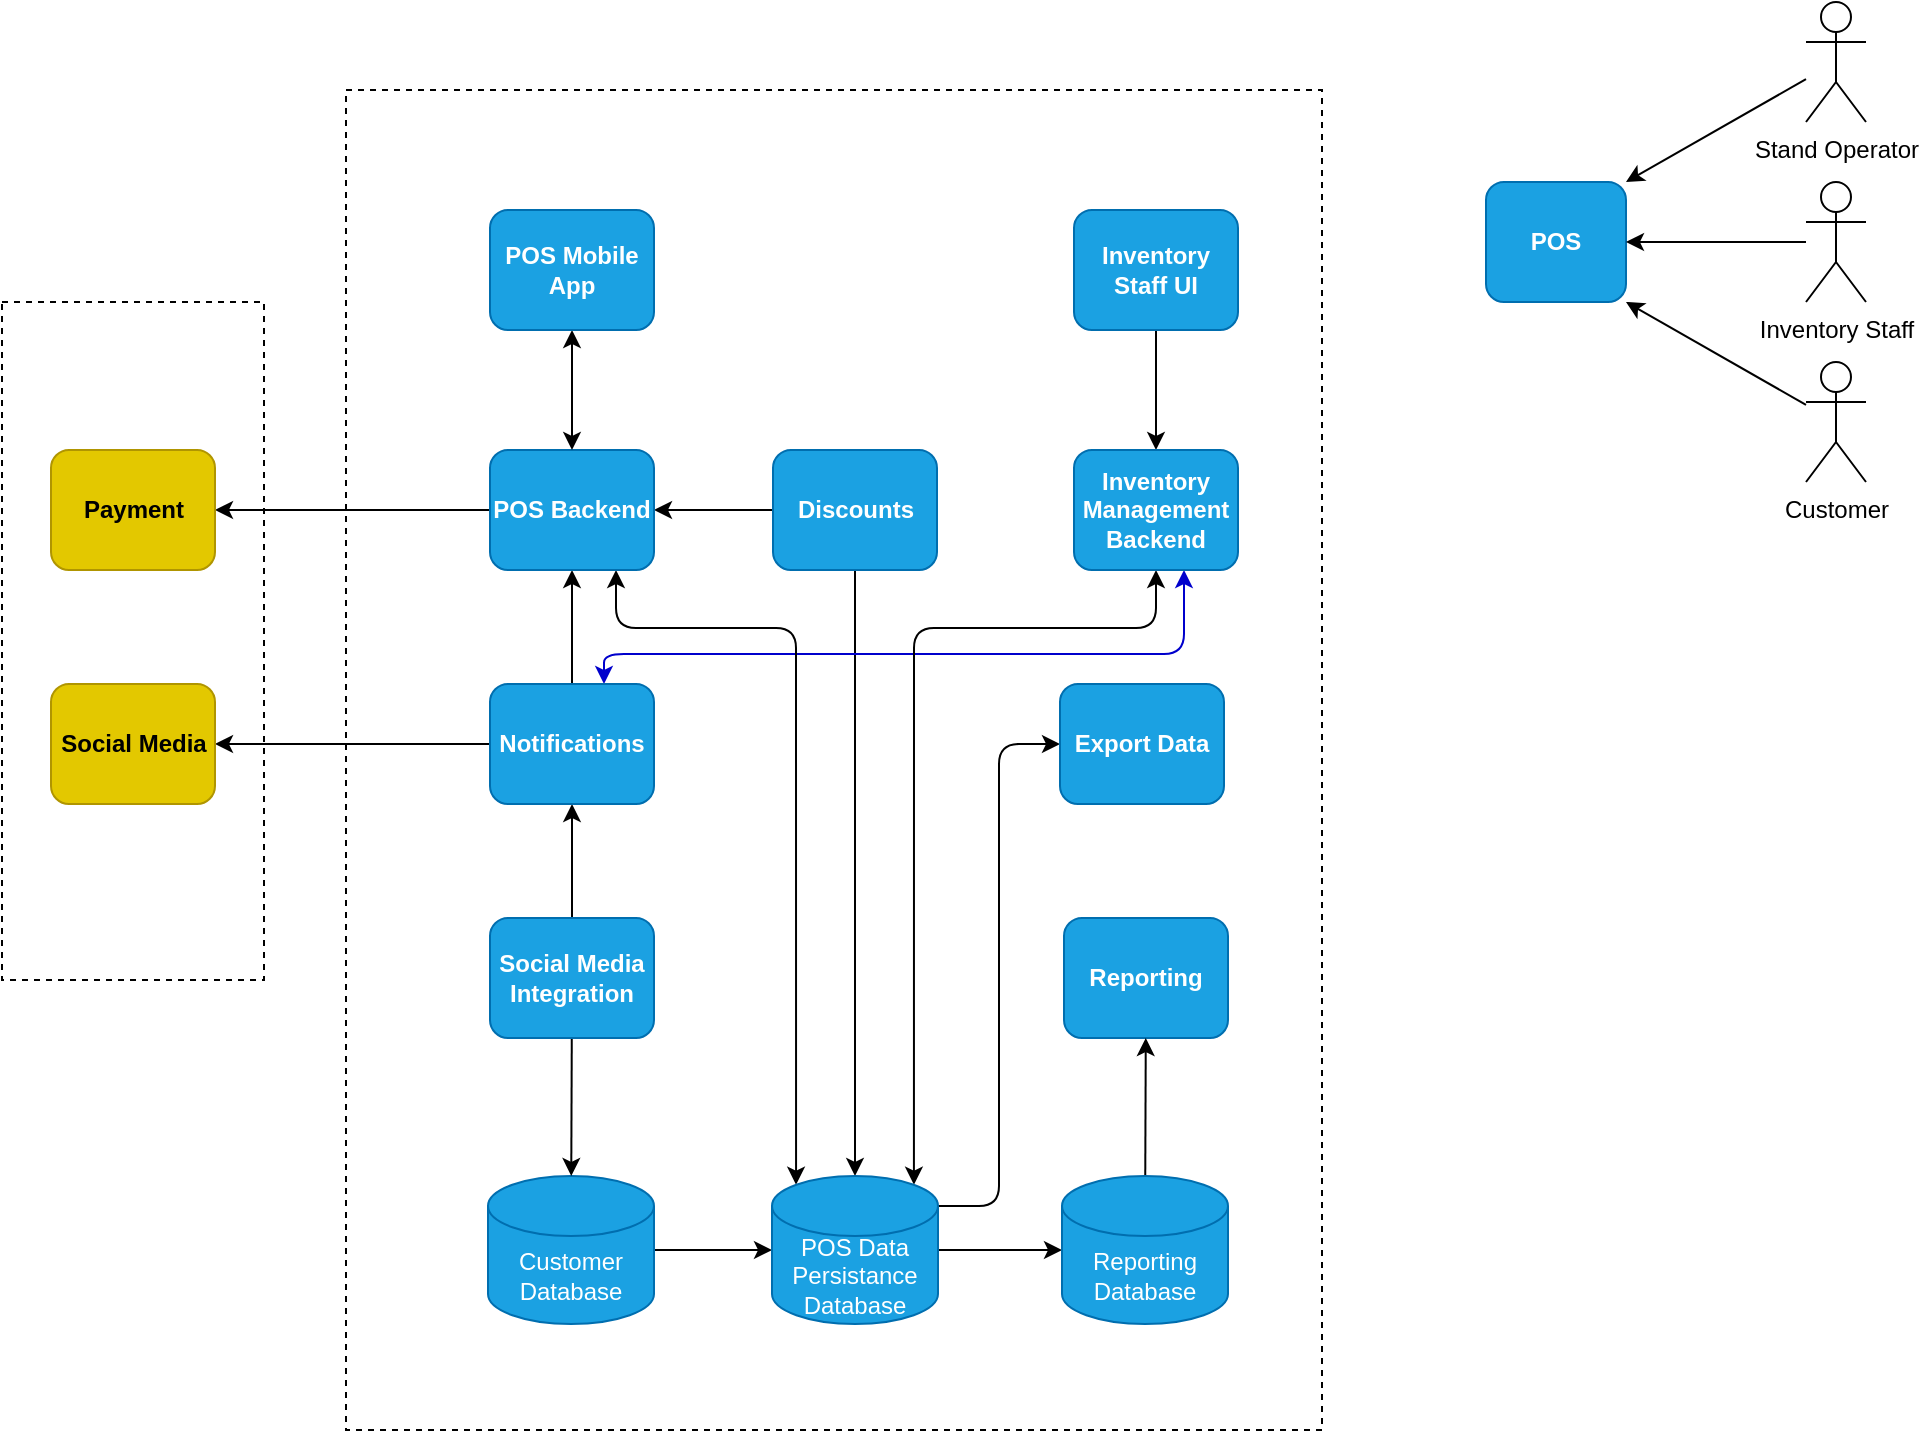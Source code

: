 <mxfile scale="1" border="50">
    <diagram id="rAv2gUloC1LggovvDmf3" name="Page-1">
        <mxGraphModel dx="1209" dy="789" grid="0" gridSize="10" guides="1" tooltips="1" connect="1" arrows="1" fold="1" page="1" pageScale="1" pageWidth="1100" pageHeight="850" background="#ffffff" math="0" shadow="0">
            <root>
                <mxCell id="0"/>
                <mxCell id="1" parent="0"/>
                <mxCell id="2" value="POS" style="rounded=1;whiteSpace=wrap;html=1;fillColor=#1ba1e2;strokeColor=#006EAF;fontStyle=1;fontColor=#ffffff;" vertex="1" parent="1">
                    <mxGeometry x="810" y="110" width="70" height="60" as="geometry"/>
                </mxCell>
                <mxCell id="7" style="edgeStyle=none;html=1;entryX=1;entryY=0;entryDx=0;entryDy=0;fontColor=#000000;strokeColor=#000000;" edge="1" parent="1" source="3" target="2">
                    <mxGeometry relative="1" as="geometry"/>
                </mxCell>
                <mxCell id="3" value="Stand Operator" style="shape=umlActor;verticalLabelPosition=bottom;verticalAlign=top;html=1;outlineConnect=0;strokeColor=#000000;fontColor=#000000;fillColor=none;" vertex="1" parent="1">
                    <mxGeometry x="970" y="20" width="30" height="60" as="geometry"/>
                </mxCell>
                <mxCell id="8" style="edgeStyle=none;html=1;entryX=1;entryY=1;entryDx=0;entryDy=0;fontColor=#000000;strokeColor=#000000;" edge="1" parent="1" source="4" target="2">
                    <mxGeometry relative="1" as="geometry"/>
                </mxCell>
                <mxCell id="4" value="Customer" style="shape=umlActor;verticalLabelPosition=bottom;verticalAlign=top;html=1;outlineConnect=0;strokeColor=#000000;fontColor=#000000;fillColor=none;" vertex="1" parent="1">
                    <mxGeometry x="970" y="200" width="30" height="60" as="geometry"/>
                </mxCell>
                <mxCell id="6" style="edgeStyle=none;html=1;entryX=1;entryY=0.5;entryDx=0;entryDy=0;fontColor=#000000;strokeColor=#000000;" edge="1" parent="1" source="5" target="2">
                    <mxGeometry relative="1" as="geometry"/>
                </mxCell>
                <mxCell id="5" value="Inventory Staff" style="shape=umlActor;verticalLabelPosition=bottom;verticalAlign=top;html=1;outlineConnect=0;strokeColor=#000000;fontColor=#000000;fillColor=none;" vertex="1" parent="1">
                    <mxGeometry x="970" y="110" width="30" height="60" as="geometry"/>
                </mxCell>
                <mxCell id="9" value="" style="rounded=0;whiteSpace=wrap;html=1;strokeColor=#000000;fillColor=none;dashed=1;" vertex="1" parent="1">
                    <mxGeometry x="68" y="170" width="131" height="339" as="geometry"/>
                </mxCell>
                <mxCell id="10" value="" style="rounded=0;whiteSpace=wrap;html=1;strokeColor=#000000;fillColor=none;dashed=1;" vertex="1" parent="1">
                    <mxGeometry x="240" y="64" width="488" height="670" as="geometry"/>
                </mxCell>
                <mxCell id="40" style="edgeStyle=none;html=1;strokeColor=#000000;fontColor=#000000;" edge="1" parent="1" source="11" target="34">
                    <mxGeometry relative="1" as="geometry"/>
                </mxCell>
                <mxCell id="11" value="Inventory Staff UI" style="rounded=1;whiteSpace=wrap;html=1;fillColor=#1ba1e2;fontColor=#ffffff;strokeColor=#006EAF;fontStyle=1" vertex="1" parent="1">
                    <mxGeometry x="604" y="124" width="82" height="60" as="geometry"/>
                </mxCell>
                <mxCell id="41" style="edgeStyle=none;html=1;strokeColor=#000000;fontColor=#000000;" edge="1" parent="1" source="14" target="35">
                    <mxGeometry relative="1" as="geometry"/>
                </mxCell>
                <mxCell id="53" style="edgeStyle=none;html=1;entryX=1;entryY=0.5;entryDx=0;entryDy=0;strokeColor=#000000;fontColor=#000000;startArrow=none;startFill=0;" edge="1" parent="1" source="14" target="31">
                    <mxGeometry relative="1" as="geometry"/>
                </mxCell>
                <mxCell id="14" value="Discounts" style="rounded=1;whiteSpace=wrap;html=1;fillColor=#1ba1e2;fontColor=#ffffff;strokeColor=#006EAF;fontStyle=1" vertex="1" parent="1">
                    <mxGeometry x="453.5" y="244" width="82" height="60" as="geometry"/>
                </mxCell>
                <mxCell id="51" style="edgeStyle=none;html=1;strokeColor=#000000;fontColor=#000000;" edge="1" parent="1" source="20" target="35">
                    <mxGeometry relative="1" as="geometry"/>
                </mxCell>
                <mxCell id="20" value="Customer Database" style="shape=cylinder3;whiteSpace=wrap;html=1;boundedLbl=1;backgroundOutline=1;size=15;strokeColor=#006EAF;fillColor=#1ba1e2;fontColor=#ffffff;" vertex="1" parent="1">
                    <mxGeometry x="311" y="607" width="83" height="74" as="geometry"/>
                </mxCell>
                <mxCell id="44" style="edgeStyle=none;html=1;entryX=0.5;entryY=1;entryDx=0;entryDy=0;strokeColor=#000000;fontColor=#000000;" edge="1" parent="1" source="28" target="29">
                    <mxGeometry relative="1" as="geometry"/>
                </mxCell>
                <mxCell id="52" style="edgeStyle=none;html=1;strokeColor=#000000;fontColor=#000000;" edge="1" parent="1" source="28" target="20">
                    <mxGeometry relative="1" as="geometry"/>
                </mxCell>
                <mxCell id="28" value="Social Media Integration" style="rounded=1;whiteSpace=wrap;html=1;fillColor=#1ba1e2;strokeColor=#006EAF;fontStyle=1;fontColor=#ffffff;" vertex="1" parent="1">
                    <mxGeometry x="312" y="478" width="82" height="60" as="geometry"/>
                </mxCell>
                <mxCell id="43" style="edgeStyle=none;html=1;entryX=0.5;entryY=1;entryDx=0;entryDy=0;strokeColor=#000000;fontColor=#000000;" edge="1" parent="1" source="29" target="31">
                    <mxGeometry relative="1" as="geometry"/>
                </mxCell>
                <mxCell id="45" style="edgeStyle=none;html=1;strokeColor=#000000;fontColor=#000000;" edge="1" parent="1" source="29" target="38">
                    <mxGeometry relative="1" as="geometry"/>
                </mxCell>
                <mxCell id="56" style="edgeStyle=orthogonalEdgeStyle;html=1;strokeColor=#0000CC;fontColor=#000000;startArrow=classic;startFill=1;endArrow=classic;endFill=1;" edge="1" parent="1" source="29" target="34">
                    <mxGeometry relative="1" as="geometry">
                        <Array as="points">
                            <mxPoint x="369" y="346"/>
                            <mxPoint x="659" y="346"/>
                        </Array>
                    </mxGeometry>
                </mxCell>
                <mxCell id="29" value="Notifications" style="rounded=1;whiteSpace=wrap;html=1;fillColor=#1ba1e2;strokeColor=#006EAF;fontStyle=1;fontColor=#ffffff;" vertex="1" parent="1">
                    <mxGeometry x="312" y="361" width="82" height="60" as="geometry"/>
                </mxCell>
                <mxCell id="48" style="edgeStyle=orthogonalEdgeStyle;html=1;entryX=1;entryY=0;entryDx=0;entryDy=15;entryPerimeter=0;strokeColor=#000000;fontColor=#000000;endArrow=none;endFill=0;startArrow=classic;startFill=1;" edge="1" parent="1" source="30" target="35">
                    <mxGeometry relative="1" as="geometry"/>
                </mxCell>
                <mxCell id="30" value="Export Data" style="rounded=1;whiteSpace=wrap;html=1;fillColor=#1ba1e2;strokeColor=#006EAF;fontStyle=1;fontColor=#ffffff;" vertex="1" parent="1">
                    <mxGeometry x="597" y="361" width="82" height="60" as="geometry"/>
                </mxCell>
                <mxCell id="46" style="edgeStyle=none;html=1;strokeColor=#000000;fontColor=#000000;" edge="1" parent="1" source="31" target="37">
                    <mxGeometry relative="1" as="geometry"/>
                </mxCell>
                <mxCell id="54" style="edgeStyle=orthogonalEdgeStyle;html=1;entryX=0.145;entryY=0;entryDx=0;entryDy=4.35;entryPerimeter=0;strokeColor=#000000;fontColor=#000000;startArrow=classic;startFill=1;" edge="1" parent="1" source="31" target="35">
                    <mxGeometry relative="1" as="geometry">
                        <Array as="points">
                            <mxPoint x="375" y="333"/>
                            <mxPoint x="465" y="333"/>
                        </Array>
                    </mxGeometry>
                </mxCell>
                <mxCell id="31" value="POS Backend" style="rounded=1;whiteSpace=wrap;html=1;fillColor=#1ba1e2;strokeColor=#006EAF;fontStyle=1;fontColor=#ffffff;" vertex="1" parent="1">
                    <mxGeometry x="312" y="244" width="82" height="60" as="geometry"/>
                </mxCell>
                <mxCell id="39" style="edgeStyle=none;html=1;entryX=0.5;entryY=0;entryDx=0;entryDy=0;strokeColor=#000000;fontColor=#000000;startArrow=classic;startFill=1;" edge="1" parent="1" source="32" target="31">
                    <mxGeometry relative="1" as="geometry">
                        <Array as="points">
                            <mxPoint x="353" y="208"/>
                        </Array>
                    </mxGeometry>
                </mxCell>
                <mxCell id="32" value="POS Mobile App" style="rounded=1;whiteSpace=wrap;html=1;fillColor=#1ba1e2;strokeColor=#006EAF;fontStyle=1;fontColor=#ffffff;" vertex="1" parent="1">
                    <mxGeometry x="312" y="124" width="82" height="60" as="geometry"/>
                </mxCell>
                <mxCell id="33" value="Reporting" style="rounded=1;whiteSpace=wrap;html=1;fillColor=#1ba1e2;fontColor=#ffffff;strokeColor=#006EAF;fontStyle=1" vertex="1" parent="1">
                    <mxGeometry x="599" y="478" width="82" height="60" as="geometry"/>
                </mxCell>
                <mxCell id="55" style="edgeStyle=orthogonalEdgeStyle;html=1;entryX=0.855;entryY=0;entryDx=0;entryDy=4.35;entryPerimeter=0;strokeColor=#000000;fontColor=#000000;startArrow=classic;startFill=1;endArrow=classic;endFill=1;" edge="1" parent="1" source="34" target="35">
                    <mxGeometry relative="1" as="geometry">
                        <Array as="points">
                            <mxPoint x="645" y="333"/>
                            <mxPoint x="524" y="333"/>
                        </Array>
                    </mxGeometry>
                </mxCell>
                <mxCell id="34" value="Inventory Management Backend" style="rounded=1;whiteSpace=wrap;html=1;fillColor=#1ba1e2;fontColor=#ffffff;strokeColor=#006EAF;fontStyle=1" vertex="1" parent="1">
                    <mxGeometry x="604" y="244" width="82" height="60" as="geometry"/>
                </mxCell>
                <mxCell id="50" style="edgeStyle=none;html=1;entryX=0;entryY=0.5;entryDx=0;entryDy=0;entryPerimeter=0;strokeColor=#000000;fontColor=#000000;" edge="1" parent="1" source="35" target="36">
                    <mxGeometry relative="1" as="geometry"/>
                </mxCell>
                <mxCell id="35" value="POS Data Persistance Database" style="shape=cylinder3;whiteSpace=wrap;html=1;boundedLbl=1;backgroundOutline=1;size=15;strokeColor=#006EAF;fillColor=#1ba1e2;fontColor=#ffffff;" vertex="1" parent="1">
                    <mxGeometry x="453" y="607" width="83" height="74" as="geometry"/>
                </mxCell>
                <mxCell id="49" style="edgeStyle=none;html=1;strokeColor=#000000;fontColor=#000000;" edge="1" parent="1" source="36" target="33">
                    <mxGeometry relative="1" as="geometry"/>
                </mxCell>
                <mxCell id="36" value="Reporting Database" style="shape=cylinder3;whiteSpace=wrap;html=1;boundedLbl=1;backgroundOutline=1;size=15;strokeColor=#006EAF;fillColor=#1ba1e2;fontColor=#ffffff;" vertex="1" parent="1">
                    <mxGeometry x="598" y="607" width="83" height="74" as="geometry"/>
                </mxCell>
                <mxCell id="37" value="Payment" style="rounded=1;whiteSpace=wrap;html=1;fillColor=#e3c800;strokeColor=#B09500;fontStyle=1;fontColor=#000000;" vertex="1" parent="1">
                    <mxGeometry x="92.5" y="244" width="82" height="60" as="geometry"/>
                </mxCell>
                <mxCell id="38" value="Social Media" style="rounded=1;whiteSpace=wrap;html=1;fillColor=#e3c800;strokeColor=#B09500;fontStyle=1;fontColor=#000000;" vertex="1" parent="1">
                    <mxGeometry x="92.5" y="361" width="82" height="60" as="geometry"/>
                </mxCell>
            </root>
        </mxGraphModel>
    </diagram>
</mxfile>